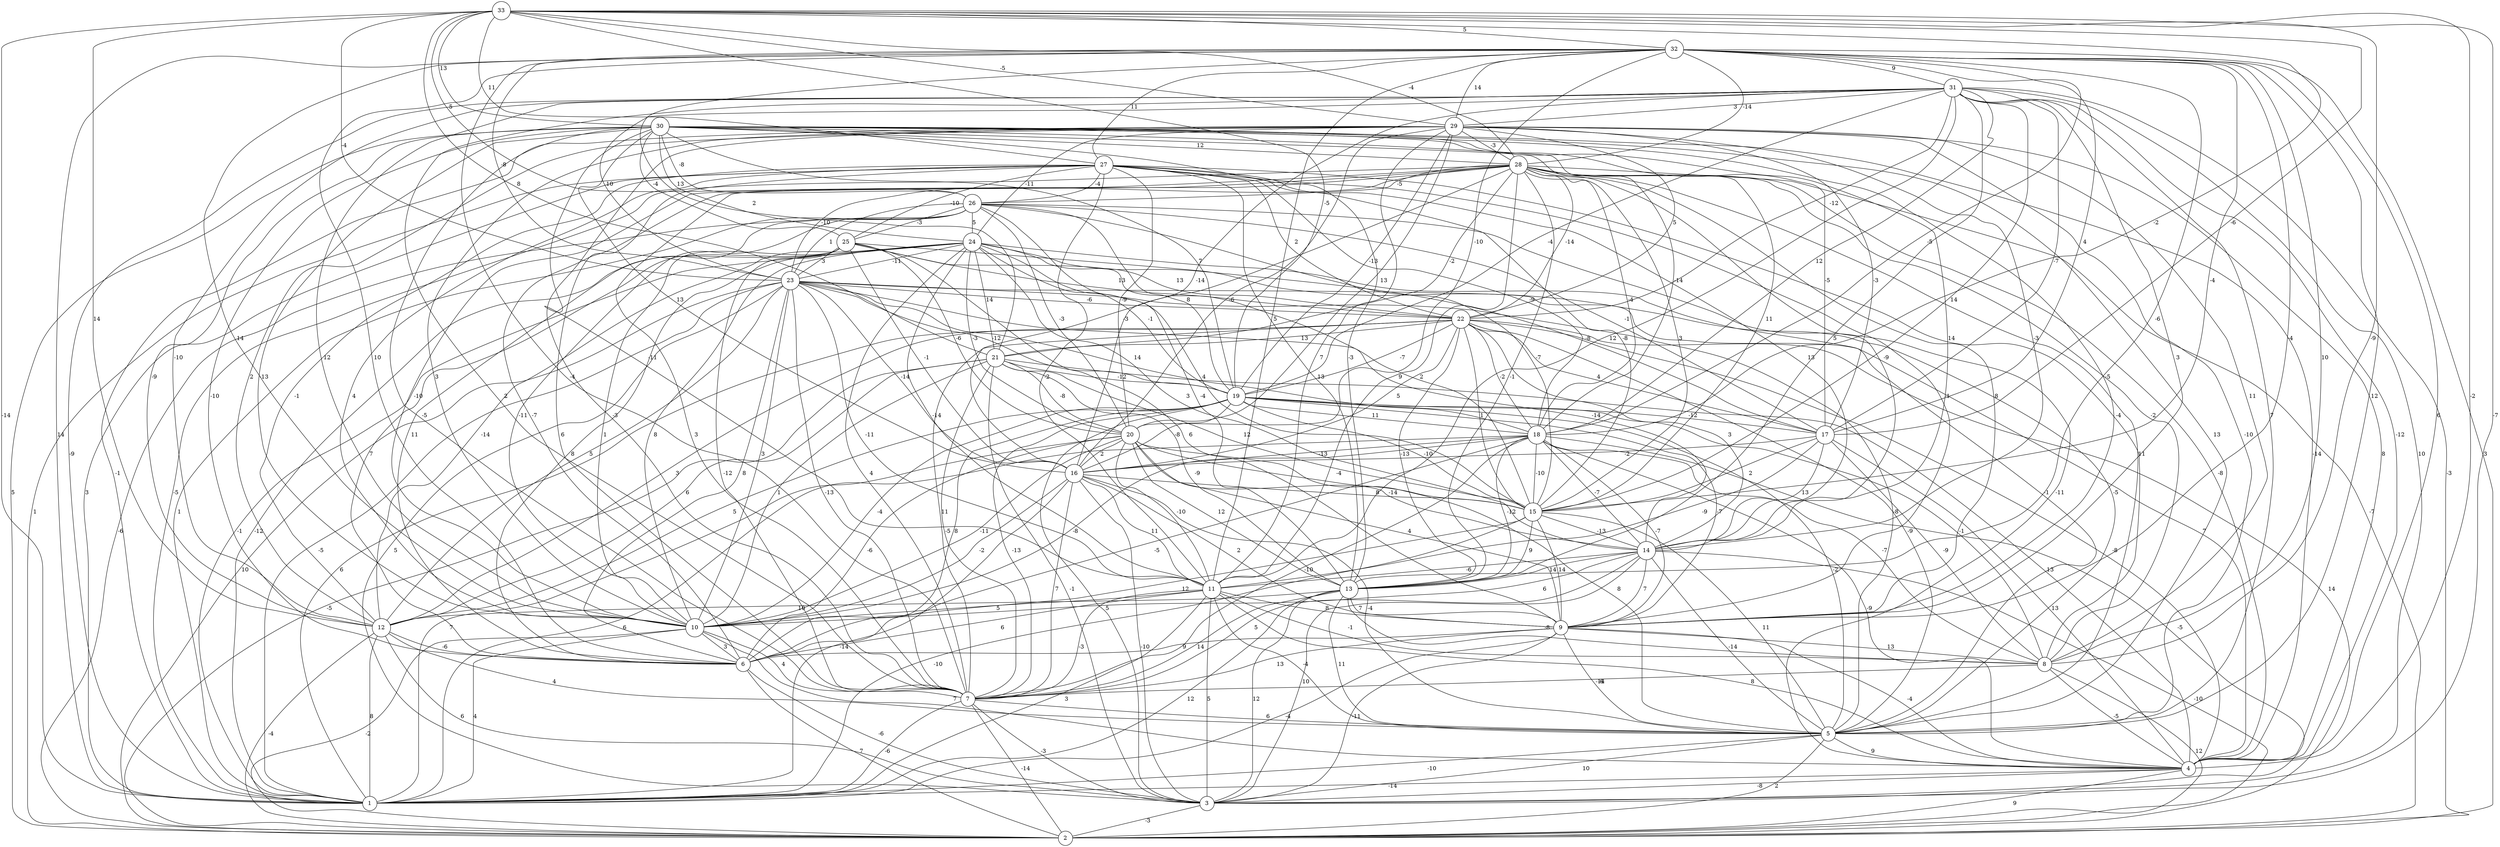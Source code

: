 graph { 
	 fontname="Helvetica,Arial,sans-serif" 
	 node [shape = circle]; 
	 33 -- 1 [label = "-14"];
	 33 -- 3 [label = "-7"];
	 33 -- 4 [label = "-2"];
	 33 -- 8 [label = "-9"];
	 33 -- 12 [label = "14"];
	 33 -- 17 [label = "-6"];
	 33 -- 18 [label = "-2"];
	 33 -- 19 [label = "-5"];
	 33 -- 21 [label = "8"];
	 33 -- 23 [label = "-4"];
	 33 -- 26 [label = "5"];
	 33 -- 27 [label = "11"];
	 33 -- 28 [label = "-4"];
	 33 -- 29 [label = "-5"];
	 33 -- 30 [label = "13"];
	 33 -- 32 [label = "5"];
	 32 -- 1 [label = "14"];
	 32 -- 2 [label = "3"];
	 32 -- 4 [label = "6"];
	 32 -- 5 [label = "12"];
	 32 -- 6 [label = "10"];
	 32 -- 7 [label = "-4"];
	 32 -- 8 [label = "10"];
	 32 -- 9 [label = "-4"];
	 32 -- 10 [label = "14"];
	 32 -- 11 [label = "5"];
	 32 -- 13 [label = "-6"];
	 32 -- 15 [label = "-4"];
	 32 -- 17 [label = "4"];
	 32 -- 18 [label = "-5"];
	 32 -- 20 [label = "-10"];
	 32 -- 21 [label = "2"];
	 32 -- 23 [label = "-8"];
	 32 -- 27 [label = "11"];
	 32 -- 28 [label = "-14"];
	 32 -- 29 [label = "14"];
	 32 -- 31 [label = "9"];
	 31 -- 1 [label = "-9"];
	 31 -- 2 [label = "-3"];
	 31 -- 3 [label = "10"];
	 31 -- 4 [label = "-12"];
	 31 -- 5 [label = "7"];
	 31 -- 7 [label = "2"];
	 31 -- 9 [label = "3"];
	 31 -- 10 [label = "12"];
	 31 -- 11 [label = "12"];
	 31 -- 12 [label = "-10"];
	 31 -- 13 [label = "5"];
	 31 -- 15 [label = "14"];
	 31 -- 16 [label = "-14"];
	 31 -- 17 [label = "-7"];
	 31 -- 18 [label = "12"];
	 31 -- 19 [label = "-4"];
	 31 -- 22 [label = "-12"];
	 31 -- 23 [label = "10"];
	 31 -- 29 [label = "3"];
	 30 -- 2 [label = "5"];
	 30 -- 4 [label = "-14"];
	 30 -- 5 [label = "13"];
	 30 -- 6 [label = "-10"];
	 30 -- 7 [label = "-5"];
	 30 -- 9 [label = "-5"];
	 30 -- 10 [label = "-13"];
	 30 -- 11 [label = "-11"];
	 30 -- 12 [label = "-9"];
	 30 -- 13 [label = "-3"];
	 30 -- 14 [label = "14"];
	 30 -- 15 [label = "11"];
	 30 -- 16 [label = "13"];
	 30 -- 17 [label = "-5"];
	 30 -- 18 [label = "-14"];
	 30 -- 19 [label = "7"];
	 30 -- 24 [label = "13"];
	 30 -- 25 [label = "-4"];
	 30 -- 26 [label = "-8"];
	 30 -- 28 [label = "12"];
	 29 -- 1 [label = "-1"];
	 29 -- 4 [label = "8"];
	 29 -- 5 [label = "-10"];
	 29 -- 7 [label = "-3"];
	 29 -- 8 [label = "11"];
	 29 -- 10 [label = "3"];
	 29 -- 11 [label = "7"];
	 29 -- 12 [label = "2"];
	 29 -- 14 [label = "-3"];
	 29 -- 16 [label = "-6"];
	 29 -- 17 [label = "-3"];
	 29 -- 19 [label = "-13"];
	 29 -- 20 [label = "13"];
	 29 -- 22 [label = "5"];
	 29 -- 24 [label = "-11"];
	 29 -- 28 [label = "-3"];
	 28 -- 1 [label = "-5"];
	 28 -- 2 [label = "-7"];
	 28 -- 4 [label = "-8"];
	 28 -- 5 [label = "11"];
	 28 -- 6 [label = "-7"];
	 28 -- 7 [label = "3"];
	 28 -- 8 [label = "-2"];
	 28 -- 9 [label = "8"];
	 28 -- 10 [label = "-10"];
	 28 -- 11 [label = "9"];
	 28 -- 13 [label = "-1"];
	 28 -- 14 [label = "-9"];
	 28 -- 15 [label = "3"];
	 28 -- 16 [label = "-3"];
	 28 -- 18 [label = "-4"];
	 28 -- 21 [label = "-2"];
	 28 -- 22 [label = "-14"];
	 28 -- 23 [label = "-10"];
	 28 -- 26 [label = "-5"];
	 27 -- 1 [label = "3"];
	 27 -- 2 [label = "1"];
	 27 -- 7 [label = "6"];
	 27 -- 8 [label = "-4"];
	 27 -- 9 [label = "-1"];
	 27 -- 10 [label = "4"];
	 27 -- 11 [label = "-2"];
	 27 -- 12 [label = "-1"];
	 27 -- 13 [label = "13"];
	 27 -- 14 [label = "13"];
	 27 -- 15 [label = "-8"];
	 27 -- 18 [label = "-9"];
	 27 -- 20 [label = "-9"];
	 27 -- 22 [label = "2"];
	 27 -- 25 [label = "-10"];
	 27 -- 26 [label = "-4"];
	 26 -- 1 [label = "1"];
	 26 -- 2 [label = "-6"];
	 26 -- 4 [label = "-11"];
	 26 -- 6 [label = "11"];
	 26 -- 10 [label = "-11"];
	 26 -- 13 [label = "-4"];
	 26 -- 15 [label = "-7"];
	 26 -- 17 [label = "-1"];
	 26 -- 19 [label = "8"];
	 26 -- 20 [label = "-3"];
	 26 -- 23 [label = "1"];
	 26 -- 24 [label = "5"];
	 26 -- 25 [label = "-3"];
	 25 -- 1 [label = "-12"];
	 25 -- 5 [label = "-5"];
	 25 -- 6 [label = "7"];
	 25 -- 7 [label = "-12"];
	 25 -- 9 [label = "6"];
	 25 -- 10 [label = "1"];
	 25 -- 15 [label = "2"];
	 25 -- 16 [label = "-1"];
	 25 -- 20 [label = "-6"];
	 25 -- 22 [label = "13"];
	 25 -- 23 [label = "3"];
	 24 -- 1 [label = "-1"];
	 24 -- 5 [label = "-1"];
	 24 -- 6 [label = "8"];
	 24 -- 7 [label = "4"];
	 24 -- 10 [label = "8"];
	 24 -- 11 [label = "-14"];
	 24 -- 12 [label = "-14"];
	 24 -- 14 [label = "3"];
	 24 -- 15 [label = "4"];
	 24 -- 17 [label = "-8"];
	 24 -- 19 [label = "-1"];
	 24 -- 20 [label = "-3"];
	 24 -- 21 [label = "14"];
	 24 -- 22 [label = "13"];
	 24 -- 23 [label = "-11"];
	 23 -- 1 [label = "-5"];
	 23 -- 2 [label = "10"];
	 23 -- 3 [label = "5"];
	 23 -- 4 [label = "7"];
	 23 -- 5 [label = "-8"];
	 23 -- 6 [label = "8"];
	 23 -- 7 [label = "-13"];
	 23 -- 10 [label = "3"];
	 23 -- 11 [label = "-11"];
	 23 -- 12 [label = "5"];
	 23 -- 14 [label = "-14"];
	 23 -- 16 [label = "-14"];
	 23 -- 18 [label = "14"];
	 23 -- 19 [label = "-12"];
	 23 -- 22 [label = "-6"];
	 22 -- 1 [label = "6"];
	 22 -- 2 [label = "14"];
	 22 -- 4 [label = "-8"];
	 22 -- 5 [label = "-9"];
	 22 -- 7 [label = "11"];
	 22 -- 12 [label = "3"];
	 22 -- 13 [label = "-13"];
	 22 -- 14 [label = "3"];
	 22 -- 15 [label = "1"];
	 22 -- 16 [label = "5"];
	 22 -- 17 [label = "4"];
	 22 -- 18 [label = "-2"];
	 22 -- 19 [label = "-7"];
	 22 -- 21 [label = "13"];
	 21 -- 2 [label = "-5"];
	 21 -- 3 [label = "-1"];
	 21 -- 4 [label = "13"];
	 21 -- 7 [label = "-5"];
	 21 -- 10 [label = "1"];
	 21 -- 12 [label = "6"];
	 21 -- 13 [label = "-9"];
	 21 -- 15 [label = "12"];
	 21 -- 19 [label = "-12"];
	 21 -- 20 [label = "-8"];
	 20 -- 1 [label = "7"];
	 20 -- 5 [label = "8"];
	 20 -- 6 [label = "-6"];
	 20 -- 9 [label = "4"];
	 20 -- 10 [label = "-11"];
	 20 -- 11 [label = "-10"];
	 20 -- 13 [label = "12"];
	 20 -- 14 [label = "-14"];
	 20 -- 15 [label = "-4"];
	 20 -- 16 [label = "2"];
	 19 -- 3 [label = "5"];
	 19 -- 5 [label = "-2"];
	 19 -- 6 [label = "8"];
	 19 -- 7 [label = "-13"];
	 19 -- 8 [label = "-1"];
	 19 -- 9 [label = "-7"];
	 19 -- 10 [label = "-4"];
	 19 -- 12 [label = "5"];
	 19 -- 15 [label = "-10"];
	 19 -- 16 [label = "-8"];
	 19 -- 17 [label = "-12"];
	 19 -- 18 [label = "11"];
	 18 -- 1 [label = "6"];
	 18 -- 3 [label = "-5"];
	 18 -- 4 [label = "-9"];
	 18 -- 6 [label = "-5"];
	 18 -- 7 [label = "-10"];
	 18 -- 8 [label = "-7"];
	 18 -- 9 [label = "-7"];
	 18 -- 10 [label = "-8"];
	 18 -- 13 [label = "-12"];
	 18 -- 14 [label = "-7"];
	 18 -- 15 [label = "-10"];
	 18 -- 16 [label = "-13"];
	 17 -- 4 [label = "13"];
	 17 -- 8 [label = "-9"];
	 17 -- 11 [label = "-9"];
	 17 -- 14 [label = "13"];
	 17 -- 15 [label = "2"];
	 17 -- 16 [label = "-2"];
	 16 -- 1 [label = "-14"];
	 16 -- 3 [label = "-10"];
	 16 -- 5 [label = "-4"];
	 16 -- 7 [label = "7"];
	 16 -- 9 [label = "2"];
	 16 -- 10 [label = "-2"];
	 16 -- 11 [label = "11"];
	 16 -- 15 [label = "8"];
	 15 -- 1 [label = "-10"];
	 15 -- 5 [label = "11"];
	 15 -- 6 [label = "12"];
	 15 -- 9 [label = "14"];
	 15 -- 13 [label = "9"];
	 15 -- 14 [label = "-13"];
	 14 -- 2 [label = "-10"];
	 14 -- 3 [label = "10"];
	 14 -- 5 [label = "-14"];
	 14 -- 7 [label = "5"];
	 14 -- 9 [label = "7"];
	 14 -- 10 [label = "6"];
	 14 -- 11 [label = "-6"];
	 14 -- 13 [label = "14"];
	 13 -- 1 [label = "12"];
	 13 -- 3 [label = "12"];
	 13 -- 5 [label = "11"];
	 13 -- 7 [label = "14"];
	 13 -- 8 [label = "-8"];
	 13 -- 9 [label = "7"];
	 13 -- 12 [label = "10"];
	 12 -- 1 [label = "8"];
	 12 -- 2 [label = "-4"];
	 12 -- 3 [label = "6"];
	 12 -- 5 [label = "4"];
	 12 -- 6 [label = "-6"];
	 11 -- 1 [label = "3"];
	 11 -- 3 [label = "5"];
	 11 -- 4 [label = "8"];
	 11 -- 5 [label = "-4"];
	 11 -- 6 [label = "6"];
	 11 -- 7 [label = "-3"];
	 11 -- 8 [label = "-1"];
	 11 -- 9 [label = "8"];
	 11 -- 10 [label = "5"];
	 10 -- 1 [label = "4"];
	 10 -- 2 [label = "-2"];
	 10 -- 4 [label = "7"];
	 10 -- 6 [label = "3"];
	 10 -- 7 [label = "4"];
	 9 -- 1 [label = "-4"];
	 9 -- 3 [label = "-11"];
	 9 -- 4 [label = "-4"];
	 9 -- 5 [label = "-14"];
	 9 -- 6 [label = "9"];
	 9 -- 7 [label = "13"];
	 9 -- 8 [label = "13"];
	 8 -- 2 [label = "12"];
	 8 -- 4 [label = "-5"];
	 8 -- 7 [label = "-6"];
	 7 -- 1 [label = "-6"];
	 7 -- 2 [label = "-14"];
	 7 -- 3 [label = "-3"];
	 7 -- 5 [label = "6"];
	 6 -- 2 [label = "7"];
	 6 -- 3 [label = "-6"];
	 5 -- 1 [label = "-10"];
	 5 -- 2 [label = "2"];
	 5 -- 3 [label = "10"];
	 5 -- 4 [label = "9"];
	 4 -- 1 [label = "-14"];
	 4 -- 2 [label = "9"];
	 4 -- 3 [label = "-8"];
	 3 -- 2 [label = "-3"];
	 1;
	 2;
	 3;
	 4;
	 5;
	 6;
	 7;
	 8;
	 9;
	 10;
	 11;
	 12;
	 13;
	 14;
	 15;
	 16;
	 17;
	 18;
	 19;
	 20;
	 21;
	 22;
	 23;
	 24;
	 25;
	 26;
	 27;
	 28;
	 29;
	 30;
	 31;
	 32;
	 33;
}
